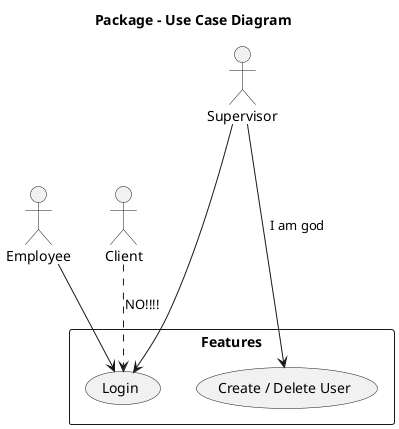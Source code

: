 @startuml

title Package - Use Case Diagram


rectangle Features {
    (Login)
    (Create / Delete User) as CDU
}

:Employee: 
:Client:
:Supervisor:

Employee --> (Login)
Supervisor --> (Login)
Client ..> (Login) : NO!!!!
Supervisor ---> CDU: I am god

@enduml
